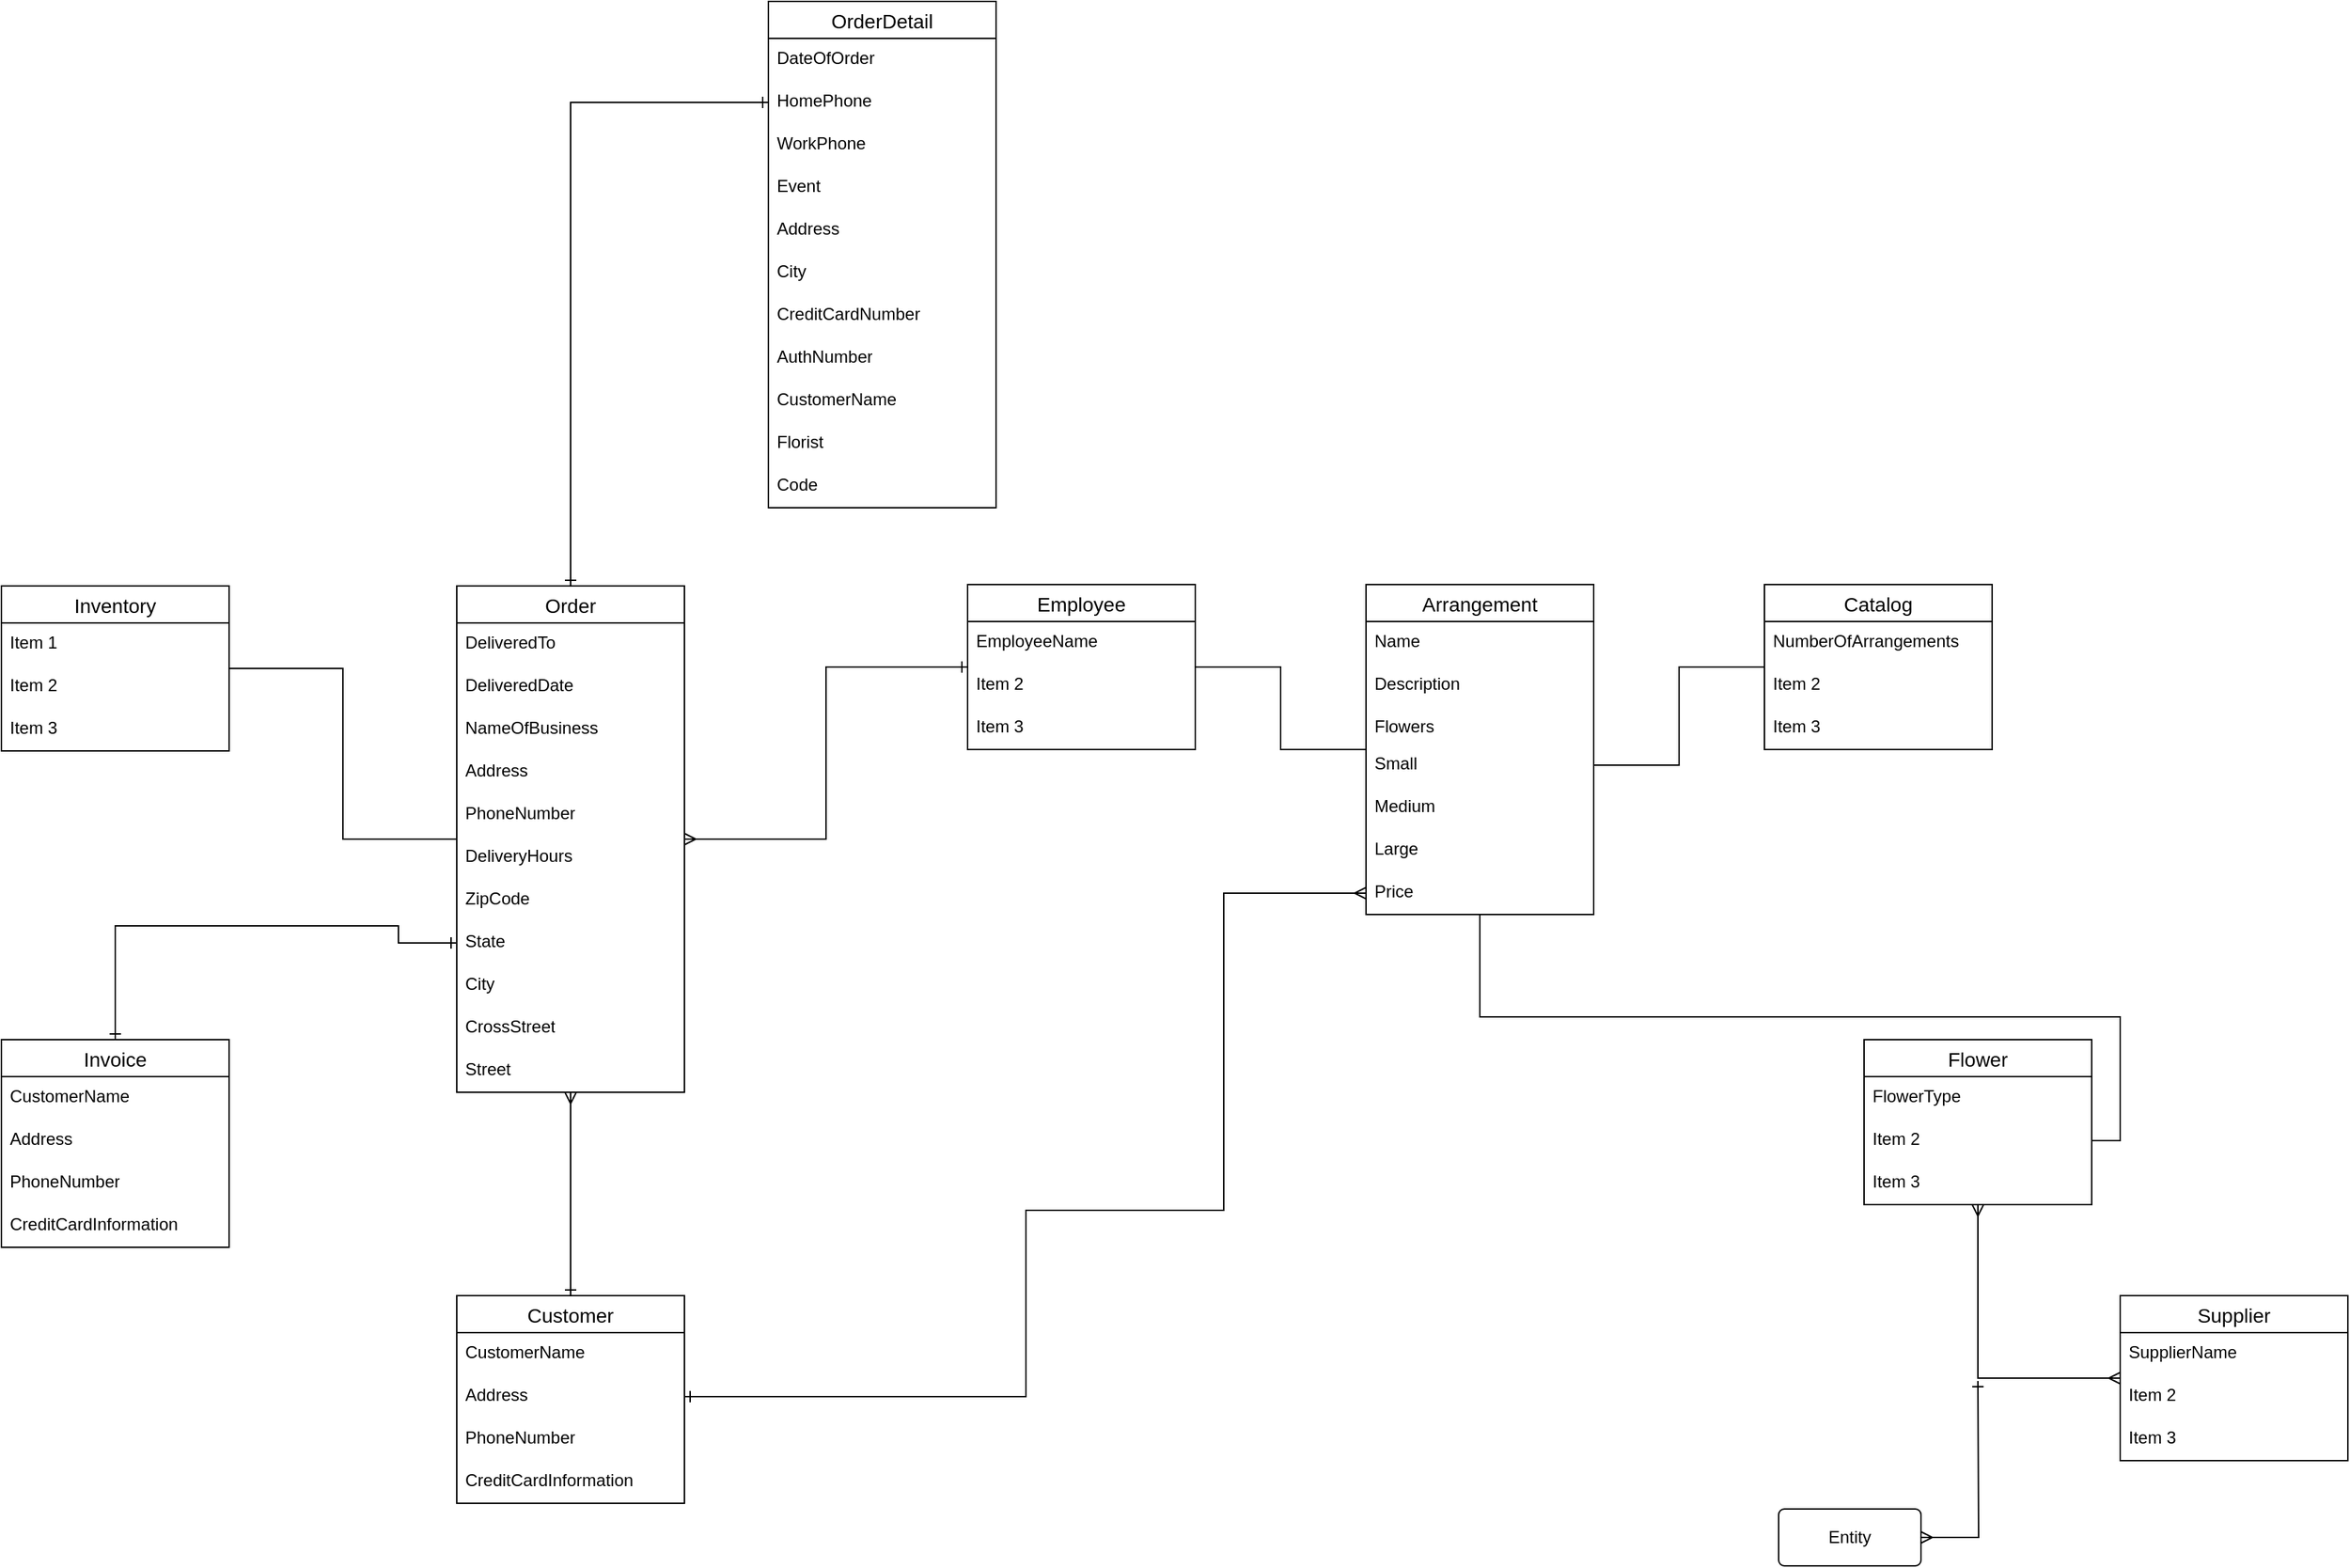 <mxfile version="24.9.0">
  <diagram id="R2lEEEUBdFMjLlhIrx00" name="Page-1">
    <mxGraphModel dx="2333" dy="1160" grid="1" gridSize="10" guides="1" tooltips="1" connect="1" arrows="1" fold="1" page="1" pageScale="1" pageWidth="5000" pageHeight="5000" math="0" shadow="0" extFonts="Permanent Marker^https://fonts.googleapis.com/css?family=Permanent+Marker">
      <root>
        <mxCell id="0" />
        <mxCell id="1" parent="0" />
        <mxCell id="cr4WacoqoxGYfJOyHTKL-78" style="edgeStyle=orthogonalEdgeStyle;rounded=0;orthogonalLoop=1;jettySize=auto;html=1;endArrow=none;endFill=0;" edge="1" parent="1" source="cr4WacoqoxGYfJOyHTKL-1" target="cr4WacoqoxGYfJOyHTKL-33">
          <mxGeometry relative="1" as="geometry" />
        </mxCell>
        <mxCell id="cr4WacoqoxGYfJOyHTKL-81" style="edgeStyle=orthogonalEdgeStyle;rounded=0;orthogonalLoop=1;jettySize=auto;html=1;endArrow=ERone;endFill=0;startArrow=ERmany;startFill=0;" edge="1" parent="1" source="cr4WacoqoxGYfJOyHTKL-1" target="cr4WacoqoxGYfJOyHTKL-25">
          <mxGeometry relative="1" as="geometry" />
        </mxCell>
        <mxCell id="cr4WacoqoxGYfJOyHTKL-1" value="Order" style="swimlane;fontStyle=0;childLayout=stackLayout;horizontal=1;startSize=26;horizontalStack=0;resizeParent=1;resizeParentMax=0;resizeLast=0;collapsible=1;marginBottom=0;align=center;fontSize=14;" vertex="1" parent="1">
          <mxGeometry x="2001" y="801" width="160" height="356" as="geometry" />
        </mxCell>
        <mxCell id="cr4WacoqoxGYfJOyHTKL-2" value="DeliveredTo" style="text;strokeColor=none;fillColor=none;spacingLeft=4;spacingRight=4;overflow=hidden;rotatable=0;points=[[0,0.5],[1,0.5]];portConstraint=eastwest;fontSize=12;whiteSpace=wrap;html=1;" vertex="1" parent="cr4WacoqoxGYfJOyHTKL-1">
          <mxGeometry y="26" width="160" height="30" as="geometry" />
        </mxCell>
        <mxCell id="cr4WacoqoxGYfJOyHTKL-3" value="DeliveredDate" style="text;strokeColor=none;fillColor=none;spacingLeft=4;spacingRight=4;overflow=hidden;rotatable=0;points=[[0,0.5],[1,0.5]];portConstraint=eastwest;fontSize=12;whiteSpace=wrap;html=1;" vertex="1" parent="cr4WacoqoxGYfJOyHTKL-1">
          <mxGeometry y="56" width="160" height="30" as="geometry" />
        </mxCell>
        <mxCell id="cr4WacoqoxGYfJOyHTKL-49" value="NameOfBusiness" style="text;strokeColor=none;fillColor=none;spacingLeft=4;spacingRight=4;overflow=hidden;rotatable=0;points=[[0,0.5],[1,0.5]];portConstraint=eastwest;fontSize=12;whiteSpace=wrap;html=1;" vertex="1" parent="cr4WacoqoxGYfJOyHTKL-1">
          <mxGeometry y="86" width="160" height="30" as="geometry" />
        </mxCell>
        <mxCell id="cr4WacoqoxGYfJOyHTKL-53" value="Address" style="text;strokeColor=none;fillColor=none;spacingLeft=4;spacingRight=4;overflow=hidden;rotatable=0;points=[[0,0.5],[1,0.5]];portConstraint=eastwest;fontSize=12;whiteSpace=wrap;html=1;" vertex="1" parent="cr4WacoqoxGYfJOyHTKL-1">
          <mxGeometry y="116" width="160" height="30" as="geometry" />
        </mxCell>
        <mxCell id="cr4WacoqoxGYfJOyHTKL-56" value="PhoneNumber" style="text;strokeColor=none;fillColor=none;spacingLeft=4;spacingRight=4;overflow=hidden;rotatable=0;points=[[0,0.5],[1,0.5]];portConstraint=eastwest;fontSize=12;whiteSpace=wrap;html=1;" vertex="1" parent="cr4WacoqoxGYfJOyHTKL-1">
          <mxGeometry y="146" width="160" height="30" as="geometry" />
        </mxCell>
        <mxCell id="cr4WacoqoxGYfJOyHTKL-58" value="DeliveryHours" style="text;strokeColor=none;fillColor=none;spacingLeft=4;spacingRight=4;overflow=hidden;rotatable=0;points=[[0,0.5],[1,0.5]];portConstraint=eastwest;fontSize=12;whiteSpace=wrap;html=1;" vertex="1" parent="cr4WacoqoxGYfJOyHTKL-1">
          <mxGeometry y="176" width="160" height="30" as="geometry" />
        </mxCell>
        <mxCell id="cr4WacoqoxGYfJOyHTKL-55" value="ZipCode" style="text;strokeColor=none;fillColor=none;spacingLeft=4;spacingRight=4;overflow=hidden;rotatable=0;points=[[0,0.5],[1,0.5]];portConstraint=eastwest;fontSize=12;whiteSpace=wrap;html=1;" vertex="1" parent="cr4WacoqoxGYfJOyHTKL-1">
          <mxGeometry y="206" width="160" height="30" as="geometry" />
        </mxCell>
        <mxCell id="cr4WacoqoxGYfJOyHTKL-54" value="State" style="text;strokeColor=none;fillColor=none;spacingLeft=4;spacingRight=4;overflow=hidden;rotatable=0;points=[[0,0.5],[1,0.5]];portConstraint=eastwest;fontSize=12;whiteSpace=wrap;html=1;" vertex="1" parent="cr4WacoqoxGYfJOyHTKL-1">
          <mxGeometry y="236" width="160" height="30" as="geometry" />
        </mxCell>
        <mxCell id="cr4WacoqoxGYfJOyHTKL-52" value="City" style="text;strokeColor=none;fillColor=none;spacingLeft=4;spacingRight=4;overflow=hidden;rotatable=0;points=[[0,0.5],[1,0.5]];portConstraint=eastwest;fontSize=12;whiteSpace=wrap;html=1;" vertex="1" parent="cr4WacoqoxGYfJOyHTKL-1">
          <mxGeometry y="266" width="160" height="30" as="geometry" />
        </mxCell>
        <mxCell id="cr4WacoqoxGYfJOyHTKL-51" value="CrossStreet" style="text;strokeColor=none;fillColor=none;spacingLeft=4;spacingRight=4;overflow=hidden;rotatable=0;points=[[0,0.5],[1,0.5]];portConstraint=eastwest;fontSize=12;whiteSpace=wrap;html=1;" vertex="1" parent="cr4WacoqoxGYfJOyHTKL-1">
          <mxGeometry y="296" width="160" height="30" as="geometry" />
        </mxCell>
        <mxCell id="cr4WacoqoxGYfJOyHTKL-50" value="Street" style="text;strokeColor=none;fillColor=none;spacingLeft=4;spacingRight=4;overflow=hidden;rotatable=0;points=[[0,0.5],[1,0.5]];portConstraint=eastwest;fontSize=12;whiteSpace=wrap;html=1;" vertex="1" parent="cr4WacoqoxGYfJOyHTKL-1">
          <mxGeometry y="326" width="160" height="30" as="geometry" />
        </mxCell>
        <mxCell id="cr4WacoqoxGYfJOyHTKL-80" style="edgeStyle=orthogonalEdgeStyle;rounded=0;orthogonalLoop=1;jettySize=auto;html=1;endArrow=ERmany;endFill=0;startArrow=ERone;startFill=0;" edge="1" parent="1" source="cr4WacoqoxGYfJOyHTKL-5" target="cr4WacoqoxGYfJOyHTKL-1">
          <mxGeometry relative="1" as="geometry" />
        </mxCell>
        <mxCell id="cr4WacoqoxGYfJOyHTKL-5" value="Customer" style="swimlane;fontStyle=0;childLayout=stackLayout;horizontal=1;startSize=26;horizontalStack=0;resizeParent=1;resizeParentMax=0;resizeLast=0;collapsible=1;marginBottom=0;align=center;fontSize=14;" vertex="1" parent="1">
          <mxGeometry x="2001" y="1300" width="160" height="146" as="geometry" />
        </mxCell>
        <mxCell id="cr4WacoqoxGYfJOyHTKL-6" value="CustomerName" style="text;strokeColor=none;fillColor=none;spacingLeft=4;spacingRight=4;overflow=hidden;rotatable=0;points=[[0,0.5],[1,0.5]];portConstraint=eastwest;fontSize=12;whiteSpace=wrap;html=1;" vertex="1" parent="cr4WacoqoxGYfJOyHTKL-5">
          <mxGeometry y="26" width="160" height="30" as="geometry" />
        </mxCell>
        <mxCell id="cr4WacoqoxGYfJOyHTKL-7" value="Address" style="text;strokeColor=none;fillColor=none;spacingLeft=4;spacingRight=4;overflow=hidden;rotatable=0;points=[[0,0.5],[1,0.5]];portConstraint=eastwest;fontSize=12;whiteSpace=wrap;html=1;" vertex="1" parent="cr4WacoqoxGYfJOyHTKL-5">
          <mxGeometry y="56" width="160" height="30" as="geometry" />
        </mxCell>
        <mxCell id="cr4WacoqoxGYfJOyHTKL-8" value="PhoneNumber" style="text;strokeColor=none;fillColor=none;spacingLeft=4;spacingRight=4;overflow=hidden;rotatable=0;points=[[0,0.5],[1,0.5]];portConstraint=eastwest;fontSize=12;whiteSpace=wrap;html=1;" vertex="1" parent="cr4WacoqoxGYfJOyHTKL-5">
          <mxGeometry y="86" width="160" height="30" as="geometry" />
        </mxCell>
        <mxCell id="cr4WacoqoxGYfJOyHTKL-71" value="CreditCardInformation" style="text;strokeColor=none;fillColor=none;spacingLeft=4;spacingRight=4;overflow=hidden;rotatable=0;points=[[0,0.5],[1,0.5]];portConstraint=eastwest;fontSize=12;whiteSpace=wrap;html=1;" vertex="1" parent="cr4WacoqoxGYfJOyHTKL-5">
          <mxGeometry y="116" width="160" height="30" as="geometry" />
        </mxCell>
        <mxCell id="cr4WacoqoxGYfJOyHTKL-77" style="edgeStyle=orthogonalEdgeStyle;rounded=0;orthogonalLoop=1;jettySize=auto;html=1;endArrow=none;endFill=0;" edge="1" parent="1" source="cr4WacoqoxGYfJOyHTKL-9" target="cr4WacoqoxGYfJOyHTKL-25">
          <mxGeometry relative="1" as="geometry" />
        </mxCell>
        <mxCell id="cr4WacoqoxGYfJOyHTKL-9" value="Arrangement" style="swimlane;fontStyle=0;childLayout=stackLayout;horizontal=1;startSize=26;horizontalStack=0;resizeParent=1;resizeParentMax=0;resizeLast=0;collapsible=1;marginBottom=0;align=center;fontSize=14;" vertex="1" parent="1">
          <mxGeometry x="2640" y="800" width="160" height="232" as="geometry" />
        </mxCell>
        <mxCell id="cr4WacoqoxGYfJOyHTKL-10" value="Name" style="text;strokeColor=none;fillColor=none;spacingLeft=4;spacingRight=4;overflow=hidden;rotatable=0;points=[[0,0.5],[1,0.5]];portConstraint=eastwest;fontSize=12;whiteSpace=wrap;html=1;" vertex="1" parent="cr4WacoqoxGYfJOyHTKL-9">
          <mxGeometry y="26" width="160" height="30" as="geometry" />
        </mxCell>
        <mxCell id="cr4WacoqoxGYfJOyHTKL-11" value="Description" style="text;strokeColor=none;fillColor=none;spacingLeft=4;spacingRight=4;overflow=hidden;rotatable=0;points=[[0,0.5],[1,0.5]];portConstraint=eastwest;fontSize=12;whiteSpace=wrap;html=1;" vertex="1" parent="cr4WacoqoxGYfJOyHTKL-9">
          <mxGeometry y="56" width="160" height="30" as="geometry" />
        </mxCell>
        <mxCell id="cr4WacoqoxGYfJOyHTKL-12" value="Flowers" style="text;strokeColor=none;fillColor=none;spacingLeft=4;spacingRight=4;overflow=hidden;rotatable=0;points=[[0,0.5],[1,0.5]];portConstraint=eastwest;fontSize=12;whiteSpace=wrap;html=1;" vertex="1" parent="cr4WacoqoxGYfJOyHTKL-9">
          <mxGeometry y="86" width="160" height="26" as="geometry" />
        </mxCell>
        <mxCell id="cr4WacoqoxGYfJOyHTKL-45" value="Small" style="text;strokeColor=none;fillColor=none;spacingLeft=4;spacingRight=4;overflow=hidden;rotatable=0;points=[[0,0.5],[1,0.5]];portConstraint=eastwest;fontSize=12;whiteSpace=wrap;html=1;" vertex="1" parent="cr4WacoqoxGYfJOyHTKL-9">
          <mxGeometry y="112" width="160" height="30" as="geometry" />
        </mxCell>
        <mxCell id="cr4WacoqoxGYfJOyHTKL-46" value="Medium" style="text;strokeColor=none;fillColor=none;spacingLeft=4;spacingRight=4;overflow=hidden;rotatable=0;points=[[0,0.5],[1,0.5]];portConstraint=eastwest;fontSize=12;whiteSpace=wrap;html=1;" vertex="1" parent="cr4WacoqoxGYfJOyHTKL-9">
          <mxGeometry y="142" width="160" height="30" as="geometry" />
        </mxCell>
        <mxCell id="cr4WacoqoxGYfJOyHTKL-47" value="Large" style="text;strokeColor=none;fillColor=none;spacingLeft=4;spacingRight=4;overflow=hidden;rotatable=0;points=[[0,0.5],[1,0.5]];portConstraint=eastwest;fontSize=12;whiteSpace=wrap;html=1;" vertex="1" parent="cr4WacoqoxGYfJOyHTKL-9">
          <mxGeometry y="172" width="160" height="30" as="geometry" />
        </mxCell>
        <mxCell id="cr4WacoqoxGYfJOyHTKL-82" value="Price" style="text;strokeColor=none;fillColor=none;spacingLeft=4;spacingRight=4;overflow=hidden;rotatable=0;points=[[0,0.5],[1,0.5]];portConstraint=eastwest;fontSize=12;whiteSpace=wrap;html=1;" vertex="1" parent="cr4WacoqoxGYfJOyHTKL-9">
          <mxGeometry y="202" width="160" height="30" as="geometry" />
        </mxCell>
        <mxCell id="cr4WacoqoxGYfJOyHTKL-13" value="Catalog" style="swimlane;fontStyle=0;childLayout=stackLayout;horizontal=1;startSize=26;horizontalStack=0;resizeParent=1;resizeParentMax=0;resizeLast=0;collapsible=1;marginBottom=0;align=center;fontSize=14;" vertex="1" parent="1">
          <mxGeometry x="2920" y="800" width="160" height="116" as="geometry" />
        </mxCell>
        <mxCell id="cr4WacoqoxGYfJOyHTKL-14" value="NumberOfArrangements" style="text;strokeColor=none;fillColor=none;spacingLeft=4;spacingRight=4;overflow=hidden;rotatable=0;points=[[0,0.5],[1,0.5]];portConstraint=eastwest;fontSize=12;whiteSpace=wrap;html=1;" vertex="1" parent="cr4WacoqoxGYfJOyHTKL-13">
          <mxGeometry y="26" width="160" height="30" as="geometry" />
        </mxCell>
        <mxCell id="cr4WacoqoxGYfJOyHTKL-15" value="Item 2" style="text;strokeColor=none;fillColor=none;spacingLeft=4;spacingRight=4;overflow=hidden;rotatable=0;points=[[0,0.5],[1,0.5]];portConstraint=eastwest;fontSize=12;whiteSpace=wrap;html=1;" vertex="1" parent="cr4WacoqoxGYfJOyHTKL-13">
          <mxGeometry y="56" width="160" height="30" as="geometry" />
        </mxCell>
        <mxCell id="cr4WacoqoxGYfJOyHTKL-16" value="Item 3" style="text;strokeColor=none;fillColor=none;spacingLeft=4;spacingRight=4;overflow=hidden;rotatable=0;points=[[0,0.5],[1,0.5]];portConstraint=eastwest;fontSize=12;whiteSpace=wrap;html=1;" vertex="1" parent="cr4WacoqoxGYfJOyHTKL-13">
          <mxGeometry y="86" width="160" height="30" as="geometry" />
        </mxCell>
        <mxCell id="cr4WacoqoxGYfJOyHTKL-74" style="edgeStyle=orthogonalEdgeStyle;rounded=0;orthogonalLoop=1;jettySize=auto;html=1;endArrow=ERmany;endFill=0;startArrow=ERmany;startFill=0;" edge="1" parent="1" source="cr4WacoqoxGYfJOyHTKL-17" target="cr4WacoqoxGYfJOyHTKL-21">
          <mxGeometry relative="1" as="geometry" />
        </mxCell>
        <mxCell id="cr4WacoqoxGYfJOyHTKL-17" value="Supplier" style="swimlane;fontStyle=0;childLayout=stackLayout;horizontal=1;startSize=26;horizontalStack=0;resizeParent=1;resizeParentMax=0;resizeLast=0;collapsible=1;marginBottom=0;align=center;fontSize=14;" vertex="1" parent="1">
          <mxGeometry x="3170" y="1300" width="160" height="116" as="geometry" />
        </mxCell>
        <mxCell id="cr4WacoqoxGYfJOyHTKL-18" value="SupplierName" style="text;strokeColor=none;fillColor=none;spacingLeft=4;spacingRight=4;overflow=hidden;rotatable=0;points=[[0,0.5],[1,0.5]];portConstraint=eastwest;fontSize=12;whiteSpace=wrap;html=1;" vertex="1" parent="cr4WacoqoxGYfJOyHTKL-17">
          <mxGeometry y="26" width="160" height="30" as="geometry" />
        </mxCell>
        <mxCell id="cr4WacoqoxGYfJOyHTKL-19" value="Item 2" style="text;strokeColor=none;fillColor=none;spacingLeft=4;spacingRight=4;overflow=hidden;rotatable=0;points=[[0,0.5],[1,0.5]];portConstraint=eastwest;fontSize=12;whiteSpace=wrap;html=1;" vertex="1" parent="cr4WacoqoxGYfJOyHTKL-17">
          <mxGeometry y="56" width="160" height="30" as="geometry" />
        </mxCell>
        <mxCell id="cr4WacoqoxGYfJOyHTKL-20" value="Item 3" style="text;strokeColor=none;fillColor=none;spacingLeft=4;spacingRight=4;overflow=hidden;rotatable=0;points=[[0,0.5],[1,0.5]];portConstraint=eastwest;fontSize=12;whiteSpace=wrap;html=1;" vertex="1" parent="cr4WacoqoxGYfJOyHTKL-17">
          <mxGeometry y="86" width="160" height="30" as="geometry" />
        </mxCell>
        <mxCell id="cr4WacoqoxGYfJOyHTKL-21" value="Flower" style="swimlane;fontStyle=0;childLayout=stackLayout;horizontal=1;startSize=26;horizontalStack=0;resizeParent=1;resizeParentMax=0;resizeLast=0;collapsible=1;marginBottom=0;align=center;fontSize=14;" vertex="1" parent="1">
          <mxGeometry x="2990" y="1120" width="160" height="116" as="geometry" />
        </mxCell>
        <mxCell id="cr4WacoqoxGYfJOyHTKL-22" value="FlowerType" style="text;strokeColor=none;fillColor=none;spacingLeft=4;spacingRight=4;overflow=hidden;rotatable=0;points=[[0,0.5],[1,0.5]];portConstraint=eastwest;fontSize=12;whiteSpace=wrap;html=1;" vertex="1" parent="cr4WacoqoxGYfJOyHTKL-21">
          <mxGeometry y="26" width="160" height="30" as="geometry" />
        </mxCell>
        <mxCell id="cr4WacoqoxGYfJOyHTKL-23" value="Item 2" style="text;strokeColor=none;fillColor=none;spacingLeft=4;spacingRight=4;overflow=hidden;rotatable=0;points=[[0,0.5],[1,0.5]];portConstraint=eastwest;fontSize=12;whiteSpace=wrap;html=1;" vertex="1" parent="cr4WacoqoxGYfJOyHTKL-21">
          <mxGeometry y="56" width="160" height="30" as="geometry" />
        </mxCell>
        <mxCell id="cr4WacoqoxGYfJOyHTKL-24" value="Item 3" style="text;strokeColor=none;fillColor=none;spacingLeft=4;spacingRight=4;overflow=hidden;rotatable=0;points=[[0,0.5],[1,0.5]];portConstraint=eastwest;fontSize=12;whiteSpace=wrap;html=1;" vertex="1" parent="cr4WacoqoxGYfJOyHTKL-21">
          <mxGeometry y="86" width="160" height="30" as="geometry" />
        </mxCell>
        <mxCell id="cr4WacoqoxGYfJOyHTKL-25" value="Employee" style="swimlane;fontStyle=0;childLayout=stackLayout;horizontal=1;startSize=26;horizontalStack=0;resizeParent=1;resizeParentMax=0;resizeLast=0;collapsible=1;marginBottom=0;align=center;fontSize=14;" vertex="1" parent="1">
          <mxGeometry x="2360" y="800" width="160" height="116" as="geometry" />
        </mxCell>
        <mxCell id="cr4WacoqoxGYfJOyHTKL-26" value="EmployeeName" style="text;strokeColor=none;fillColor=none;spacingLeft=4;spacingRight=4;overflow=hidden;rotatable=0;points=[[0,0.5],[1,0.5]];portConstraint=eastwest;fontSize=12;whiteSpace=wrap;html=1;" vertex="1" parent="cr4WacoqoxGYfJOyHTKL-25">
          <mxGeometry y="26" width="160" height="30" as="geometry" />
        </mxCell>
        <mxCell id="cr4WacoqoxGYfJOyHTKL-27" value="Item 2" style="text;strokeColor=none;fillColor=none;spacingLeft=4;spacingRight=4;overflow=hidden;rotatable=0;points=[[0,0.5],[1,0.5]];portConstraint=eastwest;fontSize=12;whiteSpace=wrap;html=1;" vertex="1" parent="cr4WacoqoxGYfJOyHTKL-25">
          <mxGeometry y="56" width="160" height="30" as="geometry" />
        </mxCell>
        <mxCell id="cr4WacoqoxGYfJOyHTKL-28" value="Item 3" style="text;strokeColor=none;fillColor=none;spacingLeft=4;spacingRight=4;overflow=hidden;rotatable=0;points=[[0,0.5],[1,0.5]];portConstraint=eastwest;fontSize=12;whiteSpace=wrap;html=1;" vertex="1" parent="cr4WacoqoxGYfJOyHTKL-25">
          <mxGeometry y="86" width="160" height="30" as="geometry" />
        </mxCell>
        <mxCell id="cr4WacoqoxGYfJOyHTKL-29" value="Invoice" style="swimlane;fontStyle=0;childLayout=stackLayout;horizontal=1;startSize=26;horizontalStack=0;resizeParent=1;resizeParentMax=0;resizeLast=0;collapsible=1;marginBottom=0;align=center;fontSize=14;" vertex="1" parent="1">
          <mxGeometry x="1681" y="1120" width="160" height="146" as="geometry" />
        </mxCell>
        <mxCell id="cr4WacoqoxGYfJOyHTKL-30" value="CustomerName" style="text;strokeColor=none;fillColor=none;spacingLeft=4;spacingRight=4;overflow=hidden;rotatable=0;points=[[0,0.5],[1,0.5]];portConstraint=eastwest;fontSize=12;whiteSpace=wrap;html=1;" vertex="1" parent="cr4WacoqoxGYfJOyHTKL-29">
          <mxGeometry y="26" width="160" height="30" as="geometry" />
        </mxCell>
        <mxCell id="cr4WacoqoxGYfJOyHTKL-31" value="Address" style="text;strokeColor=none;fillColor=none;spacingLeft=4;spacingRight=4;overflow=hidden;rotatable=0;points=[[0,0.5],[1,0.5]];portConstraint=eastwest;fontSize=12;whiteSpace=wrap;html=1;" vertex="1" parent="cr4WacoqoxGYfJOyHTKL-29">
          <mxGeometry y="56" width="160" height="30" as="geometry" />
        </mxCell>
        <mxCell id="cr4WacoqoxGYfJOyHTKL-32" value="PhoneNumber" style="text;strokeColor=none;fillColor=none;spacingLeft=4;spacingRight=4;overflow=hidden;rotatable=0;points=[[0,0.5],[1,0.5]];portConstraint=eastwest;fontSize=12;whiteSpace=wrap;html=1;" vertex="1" parent="cr4WacoqoxGYfJOyHTKL-29">
          <mxGeometry y="86" width="160" height="30" as="geometry" />
        </mxCell>
        <mxCell id="cr4WacoqoxGYfJOyHTKL-59" value="CreditCardInformation" style="text;strokeColor=none;fillColor=none;spacingLeft=4;spacingRight=4;overflow=hidden;rotatable=0;points=[[0,0.5],[1,0.5]];portConstraint=eastwest;fontSize=12;whiteSpace=wrap;html=1;" vertex="1" parent="cr4WacoqoxGYfJOyHTKL-29">
          <mxGeometry y="116" width="160" height="30" as="geometry" />
        </mxCell>
        <mxCell id="cr4WacoqoxGYfJOyHTKL-33" value="Inventory" style="swimlane;fontStyle=0;childLayout=stackLayout;horizontal=1;startSize=26;horizontalStack=0;resizeParent=1;resizeParentMax=0;resizeLast=0;collapsible=1;marginBottom=0;align=center;fontSize=14;" vertex="1" parent="1">
          <mxGeometry x="1681" y="801" width="160" height="116" as="geometry" />
        </mxCell>
        <mxCell id="cr4WacoqoxGYfJOyHTKL-34" value="Item 1" style="text;strokeColor=none;fillColor=none;spacingLeft=4;spacingRight=4;overflow=hidden;rotatable=0;points=[[0,0.5],[1,0.5]];portConstraint=eastwest;fontSize=12;whiteSpace=wrap;html=1;" vertex="1" parent="cr4WacoqoxGYfJOyHTKL-33">
          <mxGeometry y="26" width="160" height="30" as="geometry" />
        </mxCell>
        <mxCell id="cr4WacoqoxGYfJOyHTKL-35" value="Item 2" style="text;strokeColor=none;fillColor=none;spacingLeft=4;spacingRight=4;overflow=hidden;rotatable=0;points=[[0,0.5],[1,0.5]];portConstraint=eastwest;fontSize=12;whiteSpace=wrap;html=1;" vertex="1" parent="cr4WacoqoxGYfJOyHTKL-33">
          <mxGeometry y="56" width="160" height="30" as="geometry" />
        </mxCell>
        <mxCell id="cr4WacoqoxGYfJOyHTKL-36" value="Item 3" style="text;strokeColor=none;fillColor=none;spacingLeft=4;spacingRight=4;overflow=hidden;rotatable=0;points=[[0,0.5],[1,0.5]];portConstraint=eastwest;fontSize=12;whiteSpace=wrap;html=1;" vertex="1" parent="cr4WacoqoxGYfJOyHTKL-33">
          <mxGeometry y="86" width="160" height="30" as="geometry" />
        </mxCell>
        <mxCell id="cr4WacoqoxGYfJOyHTKL-37" value="OrderDetail" style="swimlane;fontStyle=0;childLayout=stackLayout;horizontal=1;startSize=26;horizontalStack=0;resizeParent=1;resizeParentMax=0;resizeLast=0;collapsible=1;marginBottom=0;align=center;fontSize=14;" vertex="1" parent="1">
          <mxGeometry x="2220" y="390" width="160" height="356" as="geometry" />
        </mxCell>
        <mxCell id="cr4WacoqoxGYfJOyHTKL-38" value="DateOfOrder" style="text;strokeColor=none;fillColor=none;spacingLeft=4;spacingRight=4;overflow=hidden;rotatable=0;points=[[0,0.5],[1,0.5]];portConstraint=eastwest;fontSize=12;whiteSpace=wrap;html=1;" vertex="1" parent="cr4WacoqoxGYfJOyHTKL-37">
          <mxGeometry y="26" width="160" height="30" as="geometry" />
        </mxCell>
        <mxCell id="cr4WacoqoxGYfJOyHTKL-62" value="HomePhone" style="text;strokeColor=none;fillColor=none;spacingLeft=4;spacingRight=4;overflow=hidden;rotatable=0;points=[[0,0.5],[1,0.5]];portConstraint=eastwest;fontSize=12;whiteSpace=wrap;html=1;" vertex="1" parent="cr4WacoqoxGYfJOyHTKL-37">
          <mxGeometry y="56" width="160" height="30" as="geometry" />
        </mxCell>
        <mxCell id="cr4WacoqoxGYfJOyHTKL-61" value="WorkPhone" style="text;strokeColor=none;fillColor=none;spacingLeft=4;spacingRight=4;overflow=hidden;rotatable=0;points=[[0,0.5],[1,0.5]];portConstraint=eastwest;fontSize=12;whiteSpace=wrap;html=1;" vertex="1" parent="cr4WacoqoxGYfJOyHTKL-37">
          <mxGeometry y="86" width="160" height="30" as="geometry" />
        </mxCell>
        <mxCell id="cr4WacoqoxGYfJOyHTKL-39" value="Event&lt;span style=&quot;white-space: pre;&quot;&gt;&#x9;&lt;/span&gt;" style="text;strokeColor=none;fillColor=none;spacingLeft=4;spacingRight=4;overflow=hidden;rotatable=0;points=[[0,0.5],[1,0.5]];portConstraint=eastwest;fontSize=12;whiteSpace=wrap;html=1;" vertex="1" parent="cr4WacoqoxGYfJOyHTKL-37">
          <mxGeometry y="116" width="160" height="30" as="geometry" />
        </mxCell>
        <mxCell id="cr4WacoqoxGYfJOyHTKL-60" value="Address" style="text;strokeColor=none;fillColor=none;spacingLeft=4;spacingRight=4;overflow=hidden;rotatable=0;points=[[0,0.5],[1,0.5]];portConstraint=eastwest;fontSize=12;whiteSpace=wrap;html=1;" vertex="1" parent="cr4WacoqoxGYfJOyHTKL-37">
          <mxGeometry y="146" width="160" height="30" as="geometry" />
        </mxCell>
        <mxCell id="cr4WacoqoxGYfJOyHTKL-40" value="City" style="text;strokeColor=none;fillColor=none;spacingLeft=4;spacingRight=4;overflow=hidden;rotatable=0;points=[[0,0.5],[1,0.5]];portConstraint=eastwest;fontSize=12;whiteSpace=wrap;html=1;" vertex="1" parent="cr4WacoqoxGYfJOyHTKL-37">
          <mxGeometry y="176" width="160" height="30" as="geometry" />
        </mxCell>
        <mxCell id="cr4WacoqoxGYfJOyHTKL-63" value="CreditCardNumber" style="text;strokeColor=none;fillColor=none;spacingLeft=4;spacingRight=4;overflow=hidden;rotatable=0;points=[[0,0.5],[1,0.5]];portConstraint=eastwest;fontSize=12;whiteSpace=wrap;html=1;" vertex="1" parent="cr4WacoqoxGYfJOyHTKL-37">
          <mxGeometry y="206" width="160" height="30" as="geometry" />
        </mxCell>
        <mxCell id="cr4WacoqoxGYfJOyHTKL-65" value="AuthNumber" style="text;strokeColor=none;fillColor=none;spacingLeft=4;spacingRight=4;overflow=hidden;rotatable=0;points=[[0,0.5],[1,0.5]];portConstraint=eastwest;fontSize=12;whiteSpace=wrap;html=1;" vertex="1" parent="cr4WacoqoxGYfJOyHTKL-37">
          <mxGeometry y="236" width="160" height="30" as="geometry" />
        </mxCell>
        <mxCell id="cr4WacoqoxGYfJOyHTKL-64" value="CustomerName" style="text;strokeColor=none;fillColor=none;spacingLeft=4;spacingRight=4;overflow=hidden;rotatable=0;points=[[0,0.5],[1,0.5]];portConstraint=eastwest;fontSize=12;whiteSpace=wrap;html=1;" vertex="1" parent="cr4WacoqoxGYfJOyHTKL-37">
          <mxGeometry y="266" width="160" height="30" as="geometry" />
        </mxCell>
        <mxCell id="cr4WacoqoxGYfJOyHTKL-67" value="Florist" style="text;strokeColor=none;fillColor=none;spacingLeft=4;spacingRight=4;overflow=hidden;rotatable=0;points=[[0,0.5],[1,0.5]];portConstraint=eastwest;fontSize=12;whiteSpace=wrap;html=1;" vertex="1" parent="cr4WacoqoxGYfJOyHTKL-37">
          <mxGeometry y="296" width="160" height="30" as="geometry" />
        </mxCell>
        <mxCell id="cr4WacoqoxGYfJOyHTKL-68" value="Code" style="text;strokeColor=none;fillColor=none;spacingLeft=4;spacingRight=4;overflow=hidden;rotatable=0;points=[[0,0.5],[1,0.5]];portConstraint=eastwest;fontSize=12;whiteSpace=wrap;html=1;" vertex="1" parent="cr4WacoqoxGYfJOyHTKL-37">
          <mxGeometry y="326" width="160" height="30" as="geometry" />
        </mxCell>
        <mxCell id="cr4WacoqoxGYfJOyHTKL-75" style="edgeStyle=orthogonalEdgeStyle;rounded=0;orthogonalLoop=1;jettySize=auto;html=1;exitX=1;exitY=0.5;exitDx=0;exitDy=0;endArrow=none;endFill=0;" edge="1" parent="1" source="cr4WacoqoxGYfJOyHTKL-23" target="cr4WacoqoxGYfJOyHTKL-9">
          <mxGeometry relative="1" as="geometry" />
        </mxCell>
        <mxCell id="cr4WacoqoxGYfJOyHTKL-76" style="edgeStyle=orthogonalEdgeStyle;rounded=0;orthogonalLoop=1;jettySize=auto;html=1;endArrow=none;endFill=0;" edge="1" parent="1" source="cr4WacoqoxGYfJOyHTKL-45" target="cr4WacoqoxGYfJOyHTKL-13">
          <mxGeometry relative="1" as="geometry" />
        </mxCell>
        <mxCell id="cr4WacoqoxGYfJOyHTKL-79" style="edgeStyle=orthogonalEdgeStyle;rounded=0;orthogonalLoop=1;jettySize=auto;html=1;endArrow=ERone;endFill=0;exitX=0;exitY=0.5;exitDx=0;exitDy=0;startArrow=ERone;startFill=0;" edge="1" parent="1" source="cr4WacoqoxGYfJOyHTKL-54" target="cr4WacoqoxGYfJOyHTKL-29">
          <mxGeometry relative="1" as="geometry">
            <Array as="points">
              <mxPoint x="1960" y="1052" />
              <mxPoint x="1960" y="1040" />
              <mxPoint x="1761" y="1040" />
            </Array>
          </mxGeometry>
        </mxCell>
        <mxCell id="cr4WacoqoxGYfJOyHTKL-87" style="edgeStyle=orthogonalEdgeStyle;rounded=0;orthogonalLoop=1;jettySize=auto;html=1;endArrow=ERone;endFill=0;startArrow=ERmany;startFill=0;" edge="1" parent="1" source="cr4WacoqoxGYfJOyHTKL-86">
          <mxGeometry relative="1" as="geometry">
            <mxPoint x="3070" y="1360" as="targetPoint" />
          </mxGeometry>
        </mxCell>
        <mxCell id="cr4WacoqoxGYfJOyHTKL-86" value="Entity" style="rounded=1;arcSize=10;whiteSpace=wrap;html=1;align=center;" vertex="1" parent="1">
          <mxGeometry x="2930" y="1450" width="100" height="40" as="geometry" />
        </mxCell>
        <mxCell id="cr4WacoqoxGYfJOyHTKL-88" style="edgeStyle=orthogonalEdgeStyle;rounded=0;orthogonalLoop=1;jettySize=auto;html=1;entryX=0;entryY=0.5;entryDx=0;entryDy=0;startArrow=ERone;startFill=0;endArrow=ERmany;endFill=0;" edge="1" parent="1" source="cr4WacoqoxGYfJOyHTKL-7" target="cr4WacoqoxGYfJOyHTKL-82">
          <mxGeometry relative="1" as="geometry">
            <Array as="points">
              <mxPoint x="2401" y="1371" />
              <mxPoint x="2401" y="1240" />
              <mxPoint x="2540" y="1240" />
              <mxPoint x="2540" y="1017" />
            </Array>
          </mxGeometry>
        </mxCell>
        <mxCell id="cr4WacoqoxGYfJOyHTKL-89" style="edgeStyle=orthogonalEdgeStyle;rounded=0;orthogonalLoop=1;jettySize=auto;html=1;entryX=0.5;entryY=0;entryDx=0;entryDy=0;startArrow=ERone;startFill=0;endArrow=ERone;endFill=0;" edge="1" parent="1" source="cr4WacoqoxGYfJOyHTKL-62" target="cr4WacoqoxGYfJOyHTKL-1">
          <mxGeometry relative="1" as="geometry" />
        </mxCell>
      </root>
    </mxGraphModel>
  </diagram>
</mxfile>
